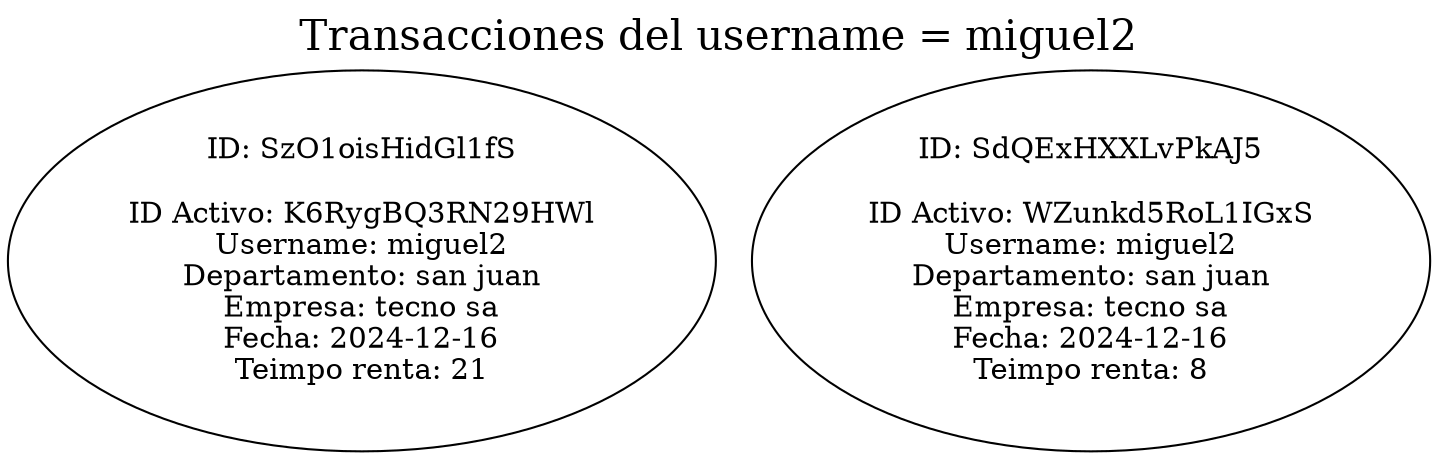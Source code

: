 digraph G { randir = LR;
	label = "Transacciones del username = miguel2";
	labelloc = "t";
	fontsize = 20;
"ID: SzO1oisHidGl1fS

ID Activo: K6RygBQ3RN29HWl
Username: miguel2
Departamento: san juan
Empresa: tecno sa
Fecha: 2024-12-16
Teimpo renta: 21"
"ID: SdQExHXXLvPkAJ5

ID Activo: WZunkd5RoL1IGxS
Username: miguel2
Departamento: san juan
Empresa: tecno sa
Fecha: 2024-12-16
Teimpo renta: 8"
}
